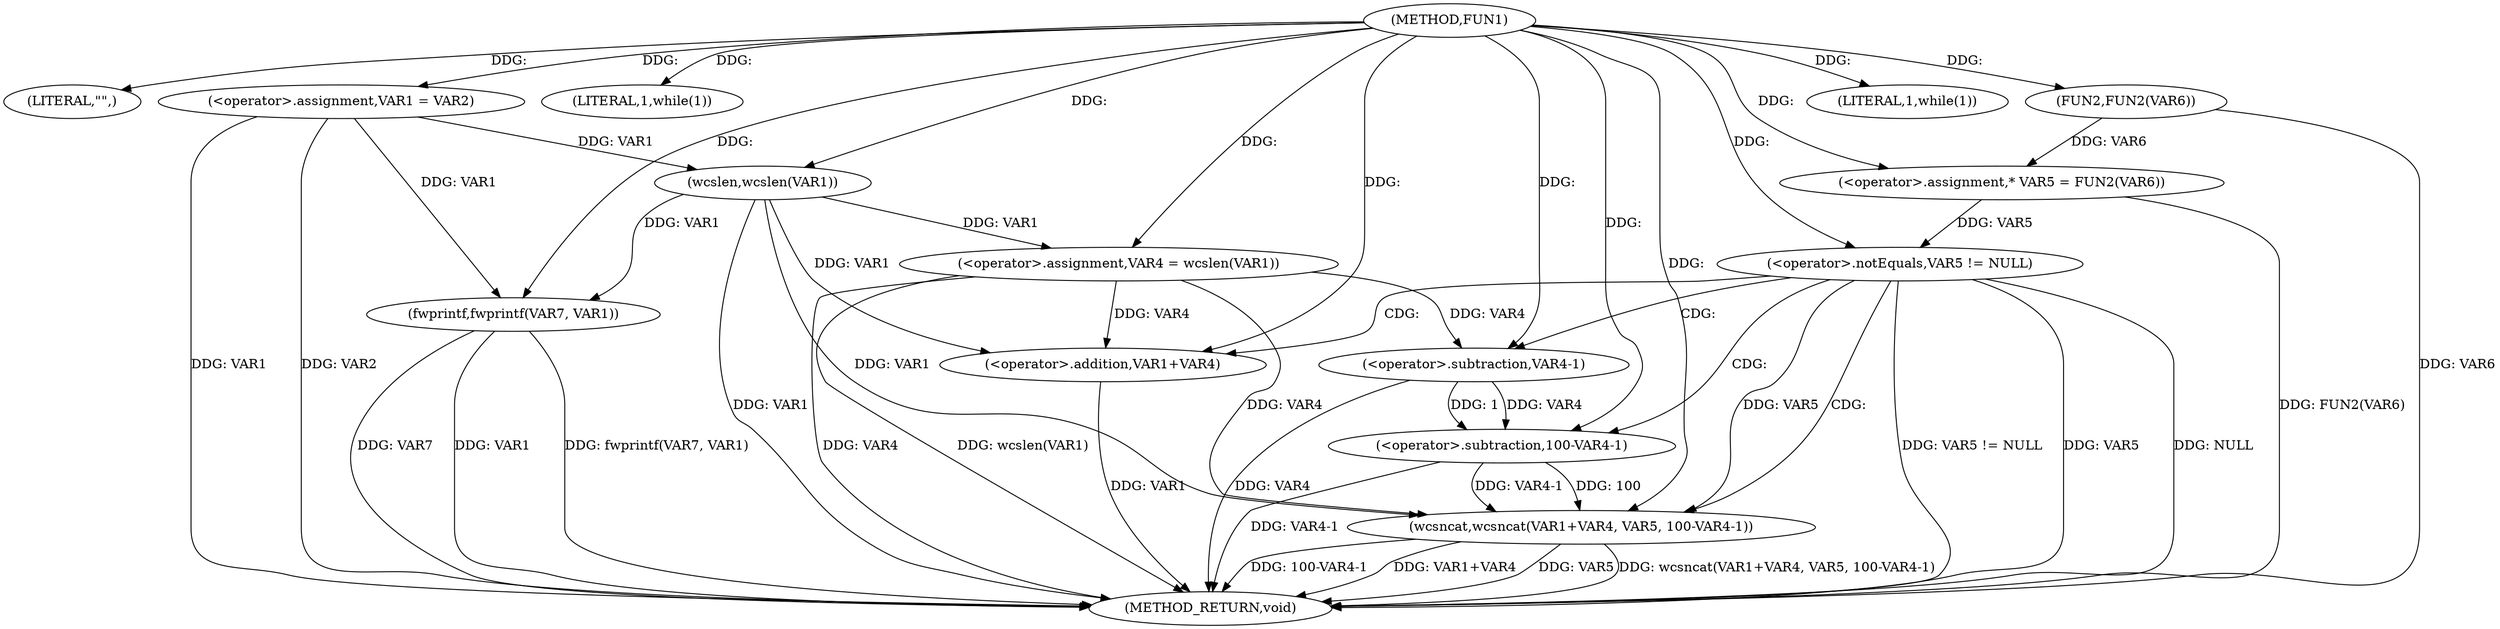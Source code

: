digraph FUN1 {  
"1000100" [label = "(METHOD,FUN1)" ]
"1000144" [label = "(METHOD_RETURN,void)" ]
"1000103" [label = "(LITERAL,\"\",)" ]
"1000104" [label = "(<operator>.assignment,VAR1 = VAR2)" ]
"1000108" [label = "(LITERAL,1,while(1))" ]
"1000112" [label = "(<operator>.assignment,VAR4 = wcslen(VAR1))" ]
"1000114" [label = "(wcslen,wcslen(VAR1))" ]
"1000117" [label = "(<operator>.assignment,* VAR5 = FUN2(VAR6))" ]
"1000119" [label = "(FUN2,FUN2(VAR6))" ]
"1000122" [label = "(<operator>.notEquals,VAR5 != NULL)" ]
"1000126" [label = "(wcsncat,wcsncat(VAR1+VAR4, VAR5, 100-VAR4-1))" ]
"1000127" [label = "(<operator>.addition,VAR1+VAR4)" ]
"1000131" [label = "(<operator>.subtraction,100-VAR4-1)" ]
"1000133" [label = "(<operator>.subtraction,VAR4-1)" ]
"1000138" [label = "(LITERAL,1,while(1))" ]
"1000140" [label = "(fwprintf,fwprintf(VAR7, VAR1))" ]
  "1000140" -> "1000144"  [ label = "DDG: VAR1"] 
  "1000104" -> "1000144"  [ label = "DDG: VAR1"] 
  "1000112" -> "1000144"  [ label = "DDG: wcslen(VAR1)"] 
  "1000140" -> "1000144"  [ label = "DDG: fwprintf(VAR7, VAR1)"] 
  "1000133" -> "1000144"  [ label = "DDG: VAR4"] 
  "1000114" -> "1000144"  [ label = "DDG: VAR1"] 
  "1000126" -> "1000144"  [ label = "DDG: VAR1+VAR4"] 
  "1000122" -> "1000144"  [ label = "DDG: VAR5 != NULL"] 
  "1000127" -> "1000144"  [ label = "DDG: VAR1"] 
  "1000117" -> "1000144"  [ label = "DDG: FUN2(VAR6)"] 
  "1000104" -> "1000144"  [ label = "DDG: VAR2"] 
  "1000126" -> "1000144"  [ label = "DDG: VAR5"] 
  "1000126" -> "1000144"  [ label = "DDG: wcsncat(VAR1+VAR4, VAR5, 100-VAR4-1)"] 
  "1000122" -> "1000144"  [ label = "DDG: VAR5"] 
  "1000140" -> "1000144"  [ label = "DDG: VAR7"] 
  "1000131" -> "1000144"  [ label = "DDG: VAR4-1"] 
  "1000112" -> "1000144"  [ label = "DDG: VAR4"] 
  "1000119" -> "1000144"  [ label = "DDG: VAR6"] 
  "1000126" -> "1000144"  [ label = "DDG: 100-VAR4-1"] 
  "1000122" -> "1000144"  [ label = "DDG: NULL"] 
  "1000100" -> "1000103"  [ label = "DDG: "] 
  "1000100" -> "1000104"  [ label = "DDG: "] 
  "1000100" -> "1000108"  [ label = "DDG: "] 
  "1000114" -> "1000112"  [ label = "DDG: VAR1"] 
  "1000100" -> "1000112"  [ label = "DDG: "] 
  "1000104" -> "1000114"  [ label = "DDG: VAR1"] 
  "1000100" -> "1000114"  [ label = "DDG: "] 
  "1000119" -> "1000117"  [ label = "DDG: VAR6"] 
  "1000100" -> "1000117"  [ label = "DDG: "] 
  "1000100" -> "1000119"  [ label = "DDG: "] 
  "1000117" -> "1000122"  [ label = "DDG: VAR5"] 
  "1000100" -> "1000122"  [ label = "DDG: "] 
  "1000114" -> "1000126"  [ label = "DDG: VAR1"] 
  "1000100" -> "1000126"  [ label = "DDG: "] 
  "1000112" -> "1000126"  [ label = "DDG: VAR4"] 
  "1000114" -> "1000127"  [ label = "DDG: VAR1"] 
  "1000100" -> "1000127"  [ label = "DDG: "] 
  "1000112" -> "1000127"  [ label = "DDG: VAR4"] 
  "1000122" -> "1000126"  [ label = "DDG: VAR5"] 
  "1000131" -> "1000126"  [ label = "DDG: 100"] 
  "1000131" -> "1000126"  [ label = "DDG: VAR4-1"] 
  "1000100" -> "1000131"  [ label = "DDG: "] 
  "1000133" -> "1000131"  [ label = "DDG: VAR4"] 
  "1000133" -> "1000131"  [ label = "DDG: 1"] 
  "1000100" -> "1000133"  [ label = "DDG: "] 
  "1000112" -> "1000133"  [ label = "DDG: VAR4"] 
  "1000100" -> "1000138"  [ label = "DDG: "] 
  "1000100" -> "1000140"  [ label = "DDG: "] 
  "1000104" -> "1000140"  [ label = "DDG: VAR1"] 
  "1000114" -> "1000140"  [ label = "DDG: VAR1"] 
  "1000122" -> "1000131"  [ label = "CDG: "] 
  "1000122" -> "1000127"  [ label = "CDG: "] 
  "1000122" -> "1000126"  [ label = "CDG: "] 
  "1000122" -> "1000133"  [ label = "CDG: "] 
}
